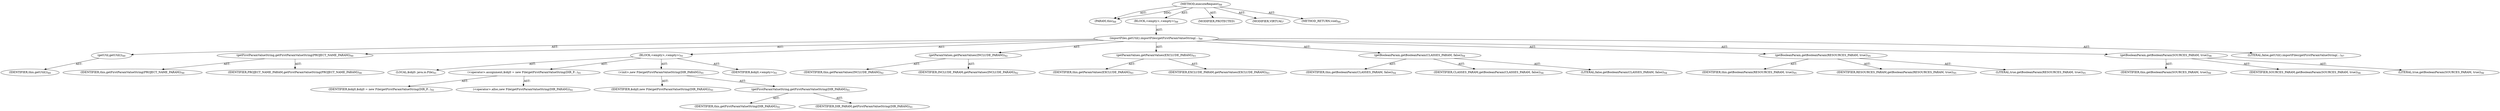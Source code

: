digraph "executeRequest" {  
"111669149696" [label = <(METHOD,executeRequest)<SUB>88</SUB>> ]
"115964116992" [label = <(PARAM,this)<SUB>88</SUB>> ]
"25769803776" [label = <(BLOCK,&lt;empty&gt;,&lt;empty&gt;)<SUB>88</SUB>> ]
"30064771072" [label = <(importFiles,getUtil().importFiles(getFirstParamValueString(...)<SUB>89</SUB>> ]
"30064771073" [label = <(getUtil,getUtil())<SUB>89</SUB>> ]
"68719476743" [label = <(IDENTIFIER,this,getUtil())<SUB>89</SUB>> ]
"30064771074" [label = <(getFirstParamValueString,getFirstParamValueString(PROJECT_NAME_PARAM))<SUB>90</SUB>> ]
"68719476736" [label = <(IDENTIFIER,this,getFirstParamValueString(PROJECT_NAME_PARAM))<SUB>90</SUB>> ]
"68719476744" [label = <(IDENTIFIER,PROJECT_NAME_PARAM,getFirstParamValueString(PROJECT_NAME_PARAM))<SUB>90</SUB>> ]
"25769803777" [label = <(BLOCK,&lt;empty&gt;,&lt;empty&gt;)<SUB>91</SUB>> ]
"94489280512" [label = <(LOCAL,$obj0: java.io.File)<SUB>91</SUB>> ]
"30064771075" [label = <(&lt;operator&gt;.assignment,$obj0 = new File(getFirstParamValueString(DIR_P...)<SUB>91</SUB>> ]
"68719476745" [label = <(IDENTIFIER,$obj0,$obj0 = new File(getFirstParamValueString(DIR_P...)<SUB>91</SUB>> ]
"30064771076" [label = <(&lt;operator&gt;.alloc,new File(getFirstParamValueString(DIR_PARAM)))<SUB>91</SUB>> ]
"30064771077" [label = <(&lt;init&gt;,new File(getFirstParamValueString(DIR_PARAM)))<SUB>91</SUB>> ]
"68719476746" [label = <(IDENTIFIER,$obj0,new File(getFirstParamValueString(DIR_PARAM)))<SUB>91</SUB>> ]
"30064771078" [label = <(getFirstParamValueString,getFirstParamValueString(DIR_PARAM))<SUB>91</SUB>> ]
"68719476737" [label = <(IDENTIFIER,this,getFirstParamValueString(DIR_PARAM))<SUB>91</SUB>> ]
"68719476747" [label = <(IDENTIFIER,DIR_PARAM,getFirstParamValueString(DIR_PARAM))<SUB>91</SUB>> ]
"68719476748" [label = <(IDENTIFIER,$obj0,&lt;empty&gt;)<SUB>91</SUB>> ]
"30064771079" [label = <(getParamValues,getParamValues(INCLUDE_PARAM))<SUB>92</SUB>> ]
"68719476738" [label = <(IDENTIFIER,this,getParamValues(INCLUDE_PARAM))<SUB>92</SUB>> ]
"68719476749" [label = <(IDENTIFIER,INCLUDE_PARAM,getParamValues(INCLUDE_PARAM))<SUB>92</SUB>> ]
"30064771080" [label = <(getParamValues,getParamValues(EXCLUDE_PARAM))<SUB>93</SUB>> ]
"68719476739" [label = <(IDENTIFIER,this,getParamValues(EXCLUDE_PARAM))<SUB>93</SUB>> ]
"68719476750" [label = <(IDENTIFIER,EXCLUDE_PARAM,getParamValues(EXCLUDE_PARAM))<SUB>93</SUB>> ]
"30064771081" [label = <(getBooleanParam,getBooleanParam(CLASSES_PARAM, false))<SUB>94</SUB>> ]
"68719476740" [label = <(IDENTIFIER,this,getBooleanParam(CLASSES_PARAM, false))<SUB>94</SUB>> ]
"68719476751" [label = <(IDENTIFIER,CLASSES_PARAM,getBooleanParam(CLASSES_PARAM, false))<SUB>94</SUB>> ]
"90194313216" [label = <(LITERAL,false,getBooleanParam(CLASSES_PARAM, false))<SUB>94</SUB>> ]
"30064771082" [label = <(getBooleanParam,getBooleanParam(RESOURCES_PARAM, true))<SUB>95</SUB>> ]
"68719476741" [label = <(IDENTIFIER,this,getBooleanParam(RESOURCES_PARAM, true))<SUB>95</SUB>> ]
"68719476752" [label = <(IDENTIFIER,RESOURCES_PARAM,getBooleanParam(RESOURCES_PARAM, true))<SUB>95</SUB>> ]
"90194313217" [label = <(LITERAL,true,getBooleanParam(RESOURCES_PARAM, true))<SUB>95</SUB>> ]
"30064771083" [label = <(getBooleanParam,getBooleanParam(SOURCES_PARAM, true))<SUB>96</SUB>> ]
"68719476742" [label = <(IDENTIFIER,this,getBooleanParam(SOURCES_PARAM, true))<SUB>96</SUB>> ]
"68719476753" [label = <(IDENTIFIER,SOURCES_PARAM,getBooleanParam(SOURCES_PARAM, true))<SUB>96</SUB>> ]
"90194313218" [label = <(LITERAL,true,getBooleanParam(SOURCES_PARAM, true))<SUB>96</SUB>> ]
"90194313219" [label = <(LITERAL,false,getUtil().importFiles(getFirstParamValueString(...)<SUB>97</SUB>> ]
"133143986176" [label = <(MODIFIER,PROTECTED)> ]
"133143986177" [label = <(MODIFIER,VIRTUAL)> ]
"128849018880" [label = <(METHOD_RETURN,void)<SUB>88</SUB>> ]
  "111669149696" -> "115964116992"  [ label = "AST: "] 
  "111669149696" -> "25769803776"  [ label = "AST: "] 
  "111669149696" -> "133143986176"  [ label = "AST: "] 
  "111669149696" -> "133143986177"  [ label = "AST: "] 
  "111669149696" -> "128849018880"  [ label = "AST: "] 
  "25769803776" -> "30064771072"  [ label = "AST: "] 
  "30064771072" -> "30064771073"  [ label = "AST: "] 
  "30064771072" -> "30064771074"  [ label = "AST: "] 
  "30064771072" -> "25769803777"  [ label = "AST: "] 
  "30064771072" -> "30064771079"  [ label = "AST: "] 
  "30064771072" -> "30064771080"  [ label = "AST: "] 
  "30064771072" -> "30064771081"  [ label = "AST: "] 
  "30064771072" -> "30064771082"  [ label = "AST: "] 
  "30064771072" -> "30064771083"  [ label = "AST: "] 
  "30064771072" -> "90194313219"  [ label = "AST: "] 
  "30064771073" -> "68719476743"  [ label = "AST: "] 
  "30064771074" -> "68719476736"  [ label = "AST: "] 
  "30064771074" -> "68719476744"  [ label = "AST: "] 
  "25769803777" -> "94489280512"  [ label = "AST: "] 
  "25769803777" -> "30064771075"  [ label = "AST: "] 
  "25769803777" -> "30064771077"  [ label = "AST: "] 
  "25769803777" -> "68719476748"  [ label = "AST: "] 
  "30064771075" -> "68719476745"  [ label = "AST: "] 
  "30064771075" -> "30064771076"  [ label = "AST: "] 
  "30064771077" -> "68719476746"  [ label = "AST: "] 
  "30064771077" -> "30064771078"  [ label = "AST: "] 
  "30064771078" -> "68719476737"  [ label = "AST: "] 
  "30064771078" -> "68719476747"  [ label = "AST: "] 
  "30064771079" -> "68719476738"  [ label = "AST: "] 
  "30064771079" -> "68719476749"  [ label = "AST: "] 
  "30064771080" -> "68719476739"  [ label = "AST: "] 
  "30064771080" -> "68719476750"  [ label = "AST: "] 
  "30064771081" -> "68719476740"  [ label = "AST: "] 
  "30064771081" -> "68719476751"  [ label = "AST: "] 
  "30064771081" -> "90194313216"  [ label = "AST: "] 
  "30064771082" -> "68719476741"  [ label = "AST: "] 
  "30064771082" -> "68719476752"  [ label = "AST: "] 
  "30064771082" -> "90194313217"  [ label = "AST: "] 
  "30064771083" -> "68719476742"  [ label = "AST: "] 
  "30064771083" -> "68719476753"  [ label = "AST: "] 
  "30064771083" -> "90194313218"  [ label = "AST: "] 
  "111669149696" -> "115964116992"  [ label = "DDG: "] 
}
